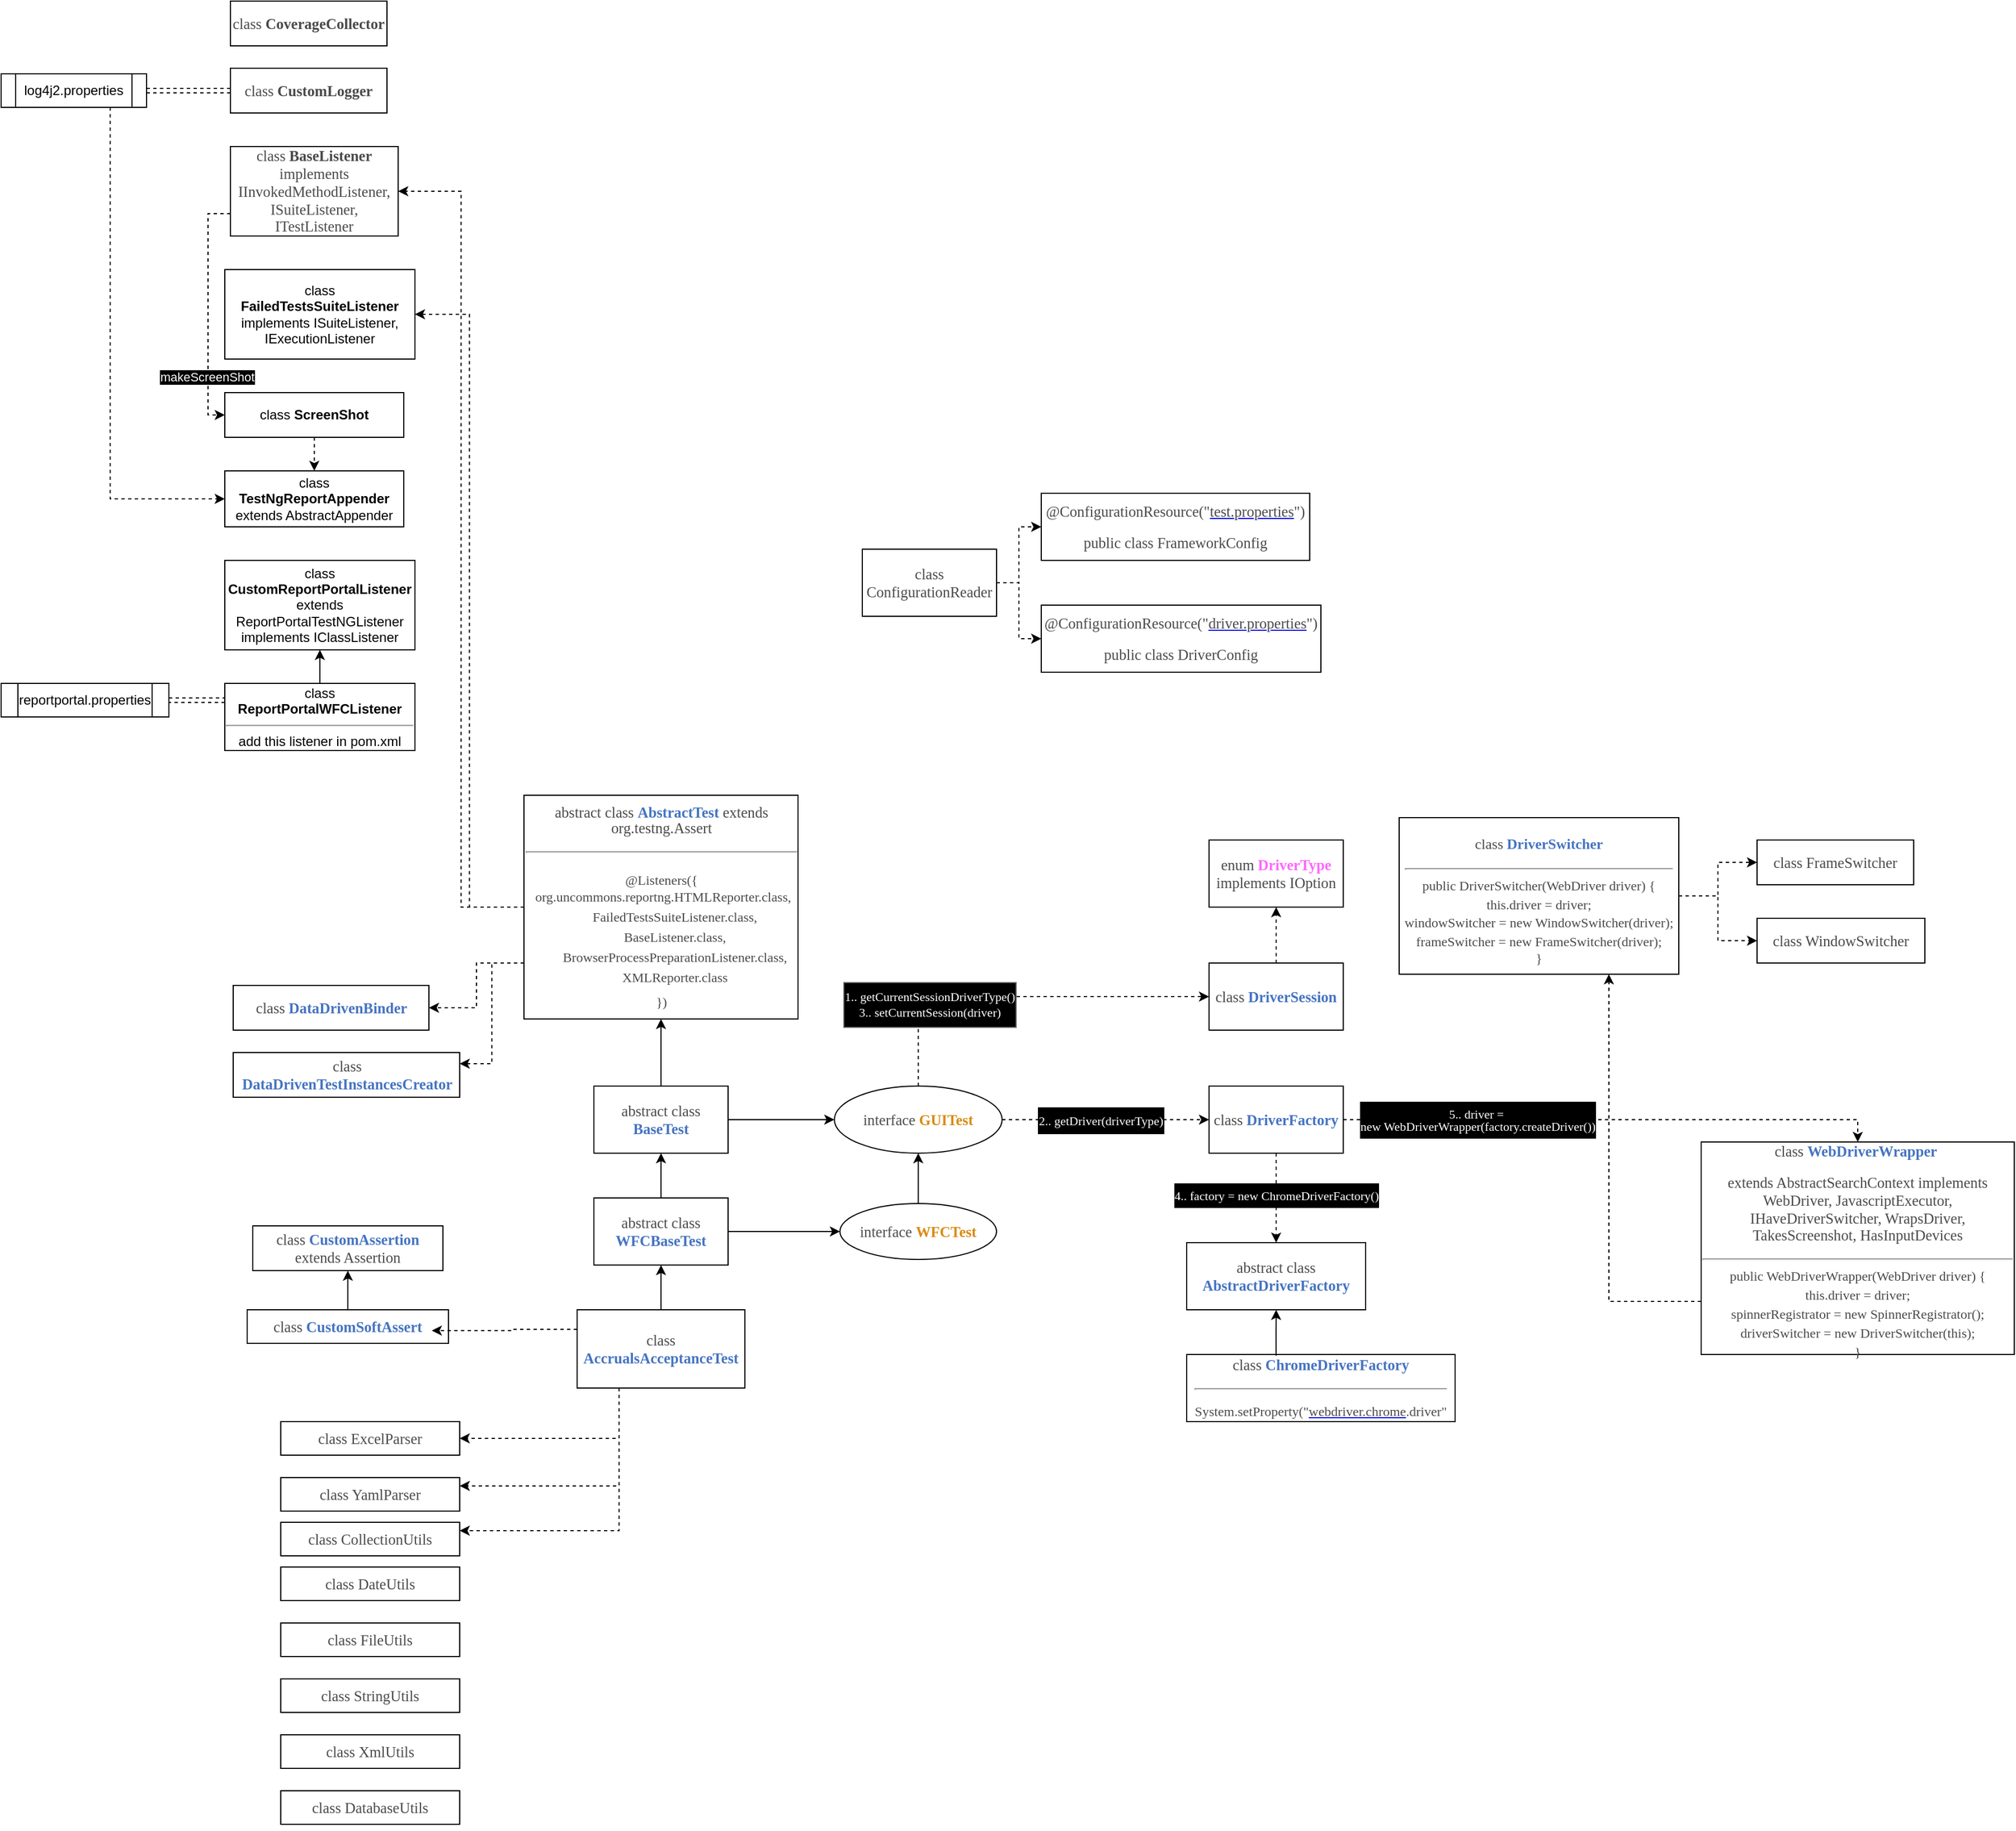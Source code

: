 <mxfile version="24.3.0" type="github">
  <diagram name="Page-1" id="gZJgNO5eI7kU5ygP73Ms">
    <mxGraphModel dx="2331" dy="1907" grid="1" gridSize="10" guides="1" tooltips="1" connect="1" arrows="1" fold="1" page="1" pageScale="1" pageWidth="850" pageHeight="1100" math="0" shadow="0">
      <root>
        <mxCell id="0" />
        <mxCell id="1" parent="0" />
        <mxCell id="U6Im6Bpd1VCLCNfUhpz8-1" value="&lt;p data-pm-slice=&quot;1 1 [&amp;quot;tiptapChildEditor&amp;quot;,{&amp;quot;id&amp;quot;:&amp;quot;ca8953a7-e49c-45e7-b4fe-224ca8ae2ff6&amp;quot;,&amp;quot;entityid&amp;quot;:&amp;quot;&amp;quot;,&amp;quot;shapeId&amp;quot;:&amp;quot;Zpsd7Al8EGf&amp;quot;,&amp;quot;textId&amp;quot;:&amp;quot;identifier&amp;quot;}]&quot; dir=&quot;ltr&quot;&gt;&lt;span style=&quot;color: #4b4b4b; font-size: 10pt; font-family: noto_regular&quot;&gt;class &lt;b&gt;CoverageCollector&lt;/b&gt;&lt;/span&gt;&lt;/p&gt;" style="rounded=0;whiteSpace=wrap;html=1;fillColor=#FFFFFF;" vertex="1" parent="1">
          <mxGeometry x="-45" y="-110" width="140" height="40" as="geometry" />
        </mxCell>
        <mxCell id="U6Im6Bpd1VCLCNfUhpz8-79" style="edgeStyle=orthogonalEdgeStyle;rounded=0;orthogonalLoop=1;jettySize=auto;html=1;exitX=0;exitY=0.5;exitDx=0;exitDy=0;entryX=1;entryY=0.5;entryDx=0;entryDy=0;dashed=1;shape=link;" edge="1" parent="1" source="U6Im6Bpd1VCLCNfUhpz8-3" target="U6Im6Bpd1VCLCNfUhpz8-78">
          <mxGeometry relative="1" as="geometry" />
        </mxCell>
        <mxCell id="U6Im6Bpd1VCLCNfUhpz8-3" value="&lt;p data-pm-slice=&quot;1 1 [&amp;quot;tiptapChildEditor&amp;quot;,{&amp;quot;id&amp;quot;:&amp;quot;f929a453-0117-450c-815a-69be57b2cd81&amp;quot;,&amp;quot;entityid&amp;quot;:&amp;quot;&amp;quot;,&amp;quot;shapeId&amp;quot;:&amp;quot;bD75pAhFTvJ&amp;quot;,&amp;quot;textId&amp;quot;:&amp;quot;identifier&amp;quot;}]&quot; dir=&quot;ltr&quot;&gt;&lt;span style=&quot;color: #4b4b4b; font-size: 10pt; font-family: noto_regular&quot;&gt;class &lt;b&gt;CustomLogger&lt;/b&gt;&lt;/span&gt;&lt;/p&gt;" style="rounded=0;whiteSpace=wrap;html=1;fillColor=#FFFFFF;" vertex="1" parent="1">
          <mxGeometry x="-45" y="-50" width="140" height="40" as="geometry" />
        </mxCell>
        <mxCell id="U6Im6Bpd1VCLCNfUhpz8-73" style="edgeStyle=orthogonalEdgeStyle;rounded=0;orthogonalLoop=1;jettySize=auto;html=1;exitX=0;exitY=0.75;exitDx=0;exitDy=0;entryX=0;entryY=0.5;entryDx=0;entryDy=0;dashed=1;" edge="1" parent="1" source="U6Im6Bpd1VCLCNfUhpz8-4" target="U6Im6Bpd1VCLCNfUhpz8-7">
          <mxGeometry relative="1" as="geometry" />
        </mxCell>
        <mxCell id="U6Im6Bpd1VCLCNfUhpz8-74" value="makeScreenShot" style="edgeLabel;html=1;align=center;verticalAlign=middle;resizable=0;points=[];labelBackgroundColor=#000000;fontColor=#FFFFFF;" vertex="1" connectable="0" parent="U6Im6Bpd1VCLCNfUhpz8-73">
          <mxGeometry x="0.545" y="-1" relative="1" as="geometry">
            <mxPoint as="offset" />
          </mxGeometry>
        </mxCell>
        <mxCell id="U6Im6Bpd1VCLCNfUhpz8-4" value="&lt;p data-pm-slice=&quot;1 1 [&amp;quot;tiptapChildEditor&amp;quot;,{&amp;quot;id&amp;quot;:&amp;quot;724989ca-47d6-4394-8c9d-ed733fb02b3a&amp;quot;,&amp;quot;entityid&amp;quot;:&amp;quot;&amp;quot;,&amp;quot;shapeId&amp;quot;:&amp;quot;Wyi7f67MJx1&amp;quot;,&amp;quot;textId&amp;quot;:&amp;quot;identifier&amp;quot;}]&quot; dir=&quot;ltr&quot;&gt;&lt;span style=&quot;color: #4b4b4b; font-size: 10pt; font-family: noto_regular&quot;&gt;class &lt;b&gt;BaseListener &lt;/b&gt;implements IInvokedMethodListener, ISuiteListener, ITestListener&lt;/span&gt;&lt;/p&gt;" style="rounded=0;whiteSpace=wrap;html=1;fillColor=#FFFFFF;" vertex="1" parent="1">
          <mxGeometry x="-45" y="20" width="150" height="80" as="geometry" />
        </mxCell>
        <mxCell id="U6Im6Bpd1VCLCNfUhpz8-6" value="&lt;p data-pm-slice=&quot;1 1 [&amp;quot;tiptapChildEditor&amp;quot;,{&amp;quot;id&amp;quot;:&amp;quot;830152bd-d596-407c-a962-4a3dc13da7e0&amp;quot;,&amp;quot;entityid&amp;quot;:&amp;quot;&amp;quot;,&amp;quot;shapeId&amp;quot;:&amp;quot;9Uf9OVTHU6h&amp;quot;,&amp;quot;textId&amp;quot;:&amp;quot;identifier&amp;quot;}]&quot; dir=&quot;ltr&quot;&gt;class &lt;b&gt;FailedTestsSuiteListener &lt;/b&gt;implements ISuiteListener, IExecutionListener&lt;/p&gt;" style="rounded=0;whiteSpace=wrap;html=1;fillColor=#FFFFFF;" vertex="1" parent="1">
          <mxGeometry x="-50" y="130" width="170" height="80" as="geometry" />
        </mxCell>
        <mxCell id="U6Im6Bpd1VCLCNfUhpz8-75" style="edgeStyle=orthogonalEdgeStyle;rounded=0;orthogonalLoop=1;jettySize=auto;html=1;exitX=0.5;exitY=1;exitDx=0;exitDy=0;entryX=0.5;entryY=0;entryDx=0;entryDy=0;dashed=1;" edge="1" parent="1" source="U6Im6Bpd1VCLCNfUhpz8-7" target="U6Im6Bpd1VCLCNfUhpz8-8">
          <mxGeometry relative="1" as="geometry" />
        </mxCell>
        <mxCell id="U6Im6Bpd1VCLCNfUhpz8-7" value="&lt;p data-pm-slice=&quot;1 1 [&amp;quot;tiptapChildEditor&amp;quot;,{&amp;quot;id&amp;quot;:&amp;quot;830152bd-d596-407c-a962-4a3dc13da7e0&amp;quot;,&amp;quot;entityid&amp;quot;:&amp;quot;&amp;quot;,&amp;quot;shapeId&amp;quot;:&amp;quot;9Uf9OVTHU6h&amp;quot;,&amp;quot;textId&amp;quot;:&amp;quot;identifier&amp;quot;}]&quot; dir=&quot;ltr&quot;&gt;class &lt;b&gt;ScreenShot&lt;/b&gt;&lt;/p&gt;" style="rounded=0;whiteSpace=wrap;html=1;fillColor=#FFFFFF;" vertex="1" parent="1">
          <mxGeometry x="-50" y="240" width="160" height="40" as="geometry" />
        </mxCell>
        <mxCell id="U6Im6Bpd1VCLCNfUhpz8-8" value="class &lt;b&gt;TestNgReportAppender &lt;/b&gt;extends AbstractAppender" style="rounded=0;whiteSpace=wrap;html=1;" vertex="1" parent="1">
          <mxGeometry x="-50" y="310" width="160" height="50" as="geometry" />
        </mxCell>
        <mxCell id="U6Im6Bpd1VCLCNfUhpz8-9" value="class &lt;b&gt;CustomReportPortalListener &lt;/b&gt;extends ReportPortalTestNGListener implements IClassListener" style="rounded=0;whiteSpace=wrap;html=1;" vertex="1" parent="1">
          <mxGeometry x="-50" y="390" width="170" height="80" as="geometry" />
        </mxCell>
        <mxCell id="U6Im6Bpd1VCLCNfUhpz8-11" value="" style="edgeStyle=orthogonalEdgeStyle;rounded=0;orthogonalLoop=1;jettySize=auto;html=1;" edge="1" parent="1" source="U6Im6Bpd1VCLCNfUhpz8-10" target="U6Im6Bpd1VCLCNfUhpz8-9">
          <mxGeometry relative="1" as="geometry" />
        </mxCell>
        <mxCell id="U6Im6Bpd1VCLCNfUhpz8-85" style="edgeStyle=orthogonalEdgeStyle;rounded=0;orthogonalLoop=1;jettySize=auto;html=1;exitX=0;exitY=0.25;exitDx=0;exitDy=0;entryX=1;entryY=0.5;entryDx=0;entryDy=0;shape=link;dashed=1;" edge="1" parent="1" source="U6Im6Bpd1VCLCNfUhpz8-10" target="U6Im6Bpd1VCLCNfUhpz8-81">
          <mxGeometry relative="1" as="geometry" />
        </mxCell>
        <mxCell id="U6Im6Bpd1VCLCNfUhpz8-10" value="class &lt;b&gt;ReportPortalWFCListener&lt;/b&gt;&lt;hr&gt;&lt;div&gt;add this listener in pom.xml&lt;/div&gt;" style="rounded=0;whiteSpace=wrap;html=1;" vertex="1" parent="1">
          <mxGeometry x="-50" y="500" width="170" height="60" as="geometry" />
        </mxCell>
        <mxCell id="U6Im6Bpd1VCLCNfUhpz8-66" style="edgeStyle=orthogonalEdgeStyle;rounded=0;orthogonalLoop=1;jettySize=auto;html=1;exitX=0;exitY=0.5;exitDx=0;exitDy=0;entryX=1;entryY=0.5;entryDx=0;entryDy=0;dashed=1;" edge="1" parent="1" source="U6Im6Bpd1VCLCNfUhpz8-12" target="U6Im6Bpd1VCLCNfUhpz8-4">
          <mxGeometry relative="1" as="geometry" />
        </mxCell>
        <mxCell id="U6Im6Bpd1VCLCNfUhpz8-67" style="edgeStyle=orthogonalEdgeStyle;rounded=0;orthogonalLoop=1;jettySize=auto;html=1;exitX=0;exitY=0.5;exitDx=0;exitDy=0;entryX=1;entryY=0.5;entryDx=0;entryDy=0;dashed=1;" edge="1" parent="1" source="U6Im6Bpd1VCLCNfUhpz8-12" target="U6Im6Bpd1VCLCNfUhpz8-6">
          <mxGeometry relative="1" as="geometry" />
        </mxCell>
        <mxCell id="U6Im6Bpd1VCLCNfUhpz8-94" style="edgeStyle=orthogonalEdgeStyle;rounded=0;orthogonalLoop=1;jettySize=auto;html=1;exitX=0;exitY=0.75;exitDx=0;exitDy=0;dashed=1;" edge="1" parent="1" source="U6Im6Bpd1VCLCNfUhpz8-12" target="U6Im6Bpd1VCLCNfUhpz8-93">
          <mxGeometry relative="1" as="geometry">
            <mxPoint x="140" y="790" as="targetPoint" />
          </mxGeometry>
        </mxCell>
        <mxCell id="U6Im6Bpd1VCLCNfUhpz8-95" style="edgeStyle=orthogonalEdgeStyle;rounded=0;orthogonalLoop=1;jettySize=auto;html=1;exitX=0;exitY=0.75;exitDx=0;exitDy=0;entryX=1;entryY=0.25;entryDx=0;entryDy=0;dashed=1;" edge="1" parent="1" source="U6Im6Bpd1VCLCNfUhpz8-12" target="U6Im6Bpd1VCLCNfUhpz8-92">
          <mxGeometry relative="1" as="geometry" />
        </mxCell>
        <mxCell id="U6Im6Bpd1VCLCNfUhpz8-12" value="&lt;p style=&quot;line-height: 110%;&quot; data-pm-slice=&quot;1 1 [&amp;quot;tiptapChildEditor&amp;quot;,{&amp;quot;id&amp;quot;:&amp;quot;5719cfd4-4122-469a-8a62-722d085ba0aa&amp;quot;,&amp;quot;entityid&amp;quot;:&amp;quot;&amp;quot;,&amp;quot;shapeId&amp;quot;:&amp;quot;oUzE6DaAduD&amp;quot;,&amp;quot;textId&amp;quot;:&amp;quot;identifier&amp;quot;}]&quot; dir=&quot;ltr&quot;&gt;&lt;span style=&quot;color: #4b4b4b; font-size: 10pt; font-family: noto_regular&quot;&gt;abstract class &lt;/span&gt;&lt;span style=&quot;color: rgb(70, 116, 193); font-size: 10pt; font-family: noto_regular&quot;&gt;&lt;strong&gt;AbstractTest &lt;/strong&gt;&lt;/span&gt;&lt;span style=&quot;color: #4b4b4b; font-size: 10pt; font-family: noto_regular&quot;&gt;extends org.testng.Assert&lt;/span&gt;&lt;/p&gt;&lt;hr&gt;&lt;p style=&quot;line-height: 0%;&quot; data-pm-slice=&quot;1 1 [&amp;quot;tiptapChildEditor&amp;quot;,{&amp;quot;id&amp;quot;:&amp;quot;5719cfd4-4122-469a-8a62-722d085ba0aa&amp;quot;,&amp;quot;entityid&amp;quot;:&amp;quot;&amp;quot;,&amp;quot;shapeId&amp;quot;:&amp;quot;oUzE6DaAduD&amp;quot;,&amp;quot;textId&amp;quot;:&amp;quot;identifier&amp;quot;}]&quot; dir=&quot;ltr&quot;&gt;&lt;span style=&quot;color: #4b4b4b; font-size: 10pt; font-family: noto_regular&quot;&gt;&lt;br&gt;&lt;/span&gt;&lt;/p&gt;&lt;p style=&quot;line-height: 0%;&quot; data-pm-slice=&quot;1 1 [&amp;quot;tiptapChildEditor&amp;quot;,{&amp;quot;id&amp;quot;:&amp;quot;5719cfd4-4122-469a-8a62-722d085ba0aa&amp;quot;,&amp;quot;entityid&amp;quot;:&amp;quot;&amp;quot;,&amp;quot;shapeId&amp;quot;:&amp;quot;oUzE6DaAduD&amp;quot;,&amp;quot;textId&amp;quot;:&amp;quot;identifier&amp;quot;}]&quot; dir=&quot;ltr&quot;&gt;&lt;font style=&quot;font-size: 12px;&quot; face=&quot;noto_regular&quot; color=&quot;#4b4b4b&quot;&gt;@Listeners({&lt;/font&gt;&lt;/p&gt;&lt;p style=&quot;line-height: 50%;&quot; data-pm-slice=&quot;1 1 [&amp;quot;tiptapChildEditor&amp;quot;,{&amp;quot;id&amp;quot;:&amp;quot;5719cfd4-4122-469a-8a62-722d085ba0aa&amp;quot;,&amp;quot;entityid&amp;quot;:&amp;quot;&amp;quot;,&amp;quot;shapeId&amp;quot;:&amp;quot;oUzE6DaAduD&amp;quot;,&amp;quot;textId&amp;quot;:&amp;quot;identifier&amp;quot;}]&quot; dir=&quot;ltr&quot;&gt;&lt;font style=&quot;font-size: 12px;&quot; face=&quot;noto_regular&quot; color=&quot;#4b4b4b&quot;&gt;&amp;nbsp;org.uncommons.reportng.HTMLReporter.class,&lt;/font&gt;&lt;/p&gt;&lt;p style=&quot;line-height: 50%;&quot; data-pm-slice=&quot;1 1 [&amp;quot;tiptapChildEditor&amp;quot;,{&amp;quot;id&amp;quot;:&amp;quot;5719cfd4-4122-469a-8a62-722d085ba0aa&amp;quot;,&amp;quot;entityid&amp;quot;:&amp;quot;&amp;quot;,&amp;quot;shapeId&amp;quot;:&amp;quot;oUzE6DaAduD&amp;quot;,&amp;quot;textId&amp;quot;:&amp;quot;identifier&amp;quot;}]&quot; dir=&quot;ltr&quot;&gt;&lt;font style=&quot;font-size: 12px;&quot; face=&quot;noto_regular&quot; color=&quot;#4b4b4b&quot;&gt;&amp;nbsp; &amp;nbsp; &amp;nbsp; &amp;nbsp; FailedTestsSuiteListener.class,&lt;/font&gt;&lt;/p&gt;&lt;p style=&quot;line-height: 50%;&quot; data-pm-slice=&quot;1 1 [&amp;quot;tiptapChildEditor&amp;quot;,{&amp;quot;id&amp;quot;:&amp;quot;5719cfd4-4122-469a-8a62-722d085ba0aa&amp;quot;,&amp;quot;entityid&amp;quot;:&amp;quot;&amp;quot;,&amp;quot;shapeId&amp;quot;:&amp;quot;oUzE6DaAduD&amp;quot;,&amp;quot;textId&amp;quot;:&amp;quot;identifier&amp;quot;}]&quot; dir=&quot;ltr&quot;&gt;&lt;font style=&quot;font-size: 12px;&quot; face=&quot;noto_regular&quot; color=&quot;#4b4b4b&quot;&gt;&amp;nbsp; &amp;nbsp; &amp;nbsp; &amp;nbsp; BaseListener.class,&lt;/font&gt;&lt;/p&gt;&lt;p style=&quot;line-height: 50%;&quot; data-pm-slice=&quot;1 1 [&amp;quot;tiptapChildEditor&amp;quot;,{&amp;quot;id&amp;quot;:&amp;quot;5719cfd4-4122-469a-8a62-722d085ba0aa&amp;quot;,&amp;quot;entityid&amp;quot;:&amp;quot;&amp;quot;,&amp;quot;shapeId&amp;quot;:&amp;quot;oUzE6DaAduD&amp;quot;,&amp;quot;textId&amp;quot;:&amp;quot;identifier&amp;quot;}]&quot; dir=&quot;ltr&quot;&gt;&lt;font style=&quot;font-size: 12px;&quot; face=&quot;noto_regular&quot; color=&quot;#4b4b4b&quot;&gt;&amp;nbsp; &amp;nbsp; &amp;nbsp; &amp;nbsp; BrowserProcessPreparationListener.class,&lt;/font&gt;&lt;/p&gt;&lt;p style=&quot;line-height: 50%;&quot; data-pm-slice=&quot;1 1 [&amp;quot;tiptapChildEditor&amp;quot;,{&amp;quot;id&amp;quot;:&amp;quot;5719cfd4-4122-469a-8a62-722d085ba0aa&amp;quot;,&amp;quot;entityid&amp;quot;:&amp;quot;&amp;quot;,&amp;quot;shapeId&amp;quot;:&amp;quot;oUzE6DaAduD&amp;quot;,&amp;quot;textId&amp;quot;:&amp;quot;identifier&amp;quot;}]&quot; dir=&quot;ltr&quot;&gt;&lt;font style=&quot;font-size: 12px;&quot; face=&quot;noto_regular&quot; color=&quot;#4b4b4b&quot;&gt;&amp;nbsp; &amp;nbsp; &amp;nbsp; &amp;nbsp; XMLReporter.class&lt;/font&gt;&lt;/p&gt;&lt;p data-pm-slice=&quot;1 1 [&amp;quot;tiptapChildEditor&amp;quot;,{&amp;quot;id&amp;quot;:&amp;quot;5719cfd4-4122-469a-8a62-722d085ba0aa&amp;quot;,&amp;quot;entityid&amp;quot;:&amp;quot;&amp;quot;,&amp;quot;shapeId&amp;quot;:&amp;quot;oUzE6DaAduD&amp;quot;,&amp;quot;textId&amp;quot;:&amp;quot;identifier&amp;quot;}]&quot; dir=&quot;ltr&quot;&gt;&lt;/p&gt;&lt;p data-pm-slice=&quot;1 1 [&amp;quot;tiptapChildEditor&amp;quot;,{&amp;quot;id&amp;quot;:&amp;quot;5719cfd4-4122-469a-8a62-722d085ba0aa&amp;quot;,&amp;quot;entityid&amp;quot;:&amp;quot;&amp;quot;,&amp;quot;shapeId&amp;quot;:&amp;quot;oUzE6DaAduD&amp;quot;,&amp;quot;textId&amp;quot;:&amp;quot;identifier&amp;quot;}]&quot; dir=&quot;ltr&quot;&gt;&lt;font style=&quot;font-size: 12px;&quot; face=&quot;noto_regular&quot; color=&quot;#4b4b4b&quot;&gt;})&lt;/font&gt;&lt;/p&gt;" style="rounded=0;whiteSpace=wrap;html=1;" vertex="1" parent="1">
          <mxGeometry x="217.5" y="600" width="245" height="200" as="geometry" />
        </mxCell>
        <mxCell id="U6Im6Bpd1VCLCNfUhpz8-14" value="" style="edgeStyle=orthogonalEdgeStyle;rounded=0;orthogonalLoop=1;jettySize=auto;html=1;" edge="1" parent="1" source="U6Im6Bpd1VCLCNfUhpz8-13" target="U6Im6Bpd1VCLCNfUhpz8-12">
          <mxGeometry relative="1" as="geometry" />
        </mxCell>
        <mxCell id="U6Im6Bpd1VCLCNfUhpz8-25" value="" style="edgeStyle=orthogonalEdgeStyle;rounded=0;orthogonalLoop=1;jettySize=auto;html=1;" edge="1" parent="1" source="U6Im6Bpd1VCLCNfUhpz8-13" target="U6Im6Bpd1VCLCNfUhpz8-24">
          <mxGeometry relative="1" as="geometry" />
        </mxCell>
        <mxCell id="U6Im6Bpd1VCLCNfUhpz8-13" value="&lt;p data-pm-slice=&quot;1 1 [&amp;quot;tiptapChildEditor&amp;quot;,{&amp;quot;id&amp;quot;:&amp;quot;45874278-9673-4f66-ab3d-6d95a977c176&amp;quot;,&amp;quot;entityid&amp;quot;:&amp;quot;&amp;quot;,&amp;quot;shapeId&amp;quot;:&amp;quot;hXwQnhvF5sQ&amp;quot;,&amp;quot;textId&amp;quot;:&amp;quot;identifier&amp;quot;}]&quot; dir=&quot;ltr&quot;&gt;&lt;span style=&quot;color: #4b4b4b; font-size: 10pt; font-family: noto_regular&quot;&gt;abstract class &lt;/span&gt;&lt;span style=&quot;color: rgb(70, 116, 193); font-size: 10pt; font-family: noto_regular&quot;&gt;&lt;strong&gt;BaseTest&lt;/strong&gt;&lt;/span&gt;&lt;/p&gt;" style="rounded=0;whiteSpace=wrap;html=1;" vertex="1" parent="1">
          <mxGeometry x="280" y="860" width="120" height="60" as="geometry" />
        </mxCell>
        <mxCell id="U6Im6Bpd1VCLCNfUhpz8-17" value="" style="edgeStyle=orthogonalEdgeStyle;rounded=0;orthogonalLoop=1;jettySize=auto;html=1;" edge="1" parent="1" source="U6Im6Bpd1VCLCNfUhpz8-15" target="U6Im6Bpd1VCLCNfUhpz8-13">
          <mxGeometry relative="1" as="geometry" />
        </mxCell>
        <mxCell id="U6Im6Bpd1VCLCNfUhpz8-28" value="" style="edgeStyle=orthogonalEdgeStyle;rounded=0;orthogonalLoop=1;jettySize=auto;html=1;" edge="1" parent="1" source="U6Im6Bpd1VCLCNfUhpz8-15" target="U6Im6Bpd1VCLCNfUhpz8-26">
          <mxGeometry relative="1" as="geometry" />
        </mxCell>
        <mxCell id="U6Im6Bpd1VCLCNfUhpz8-15" value="&lt;p data-pm-slice=&quot;1 1 [&amp;quot;tiptapChildEditor&amp;quot;,{&amp;quot;id&amp;quot;:&amp;quot;19ecf249-bb9b-4015-ace4-025a7b237459&amp;quot;,&amp;quot;entityid&amp;quot;:&amp;quot;&amp;quot;,&amp;quot;shapeId&amp;quot;:&amp;quot;llXH3EHD34j&amp;quot;,&amp;quot;textId&amp;quot;:&amp;quot;identifier&amp;quot;}]&quot; dir=&quot;ltr&quot;&gt;&lt;span style=&quot;color: #4b4b4b; font-size: 10pt; font-family: noto_regular&quot;&gt;abstract class &lt;/span&gt;&lt;span style=&quot;color: rgb(70, 116, 193); font-size: 10pt; font-family: noto_regular&quot;&gt;&lt;strong&gt;WFCBaseTest&lt;/strong&gt;&lt;/span&gt;&lt;/p&gt;" style="rounded=0;whiteSpace=wrap;html=1;" vertex="1" parent="1">
          <mxGeometry x="280" y="960" width="120" height="60" as="geometry" />
        </mxCell>
        <mxCell id="U6Im6Bpd1VCLCNfUhpz8-18" value="" style="edgeStyle=orthogonalEdgeStyle;rounded=0;orthogonalLoop=1;jettySize=auto;html=1;" edge="1" parent="1" source="U6Im6Bpd1VCLCNfUhpz8-16" target="U6Im6Bpd1VCLCNfUhpz8-15">
          <mxGeometry relative="1" as="geometry" />
        </mxCell>
        <mxCell id="U6Im6Bpd1VCLCNfUhpz8-62" style="edgeStyle=orthogonalEdgeStyle;rounded=0;orthogonalLoop=1;jettySize=auto;html=1;exitX=0.25;exitY=1;exitDx=0;exitDy=0;entryX=1;entryY=0.5;entryDx=0;entryDy=0;dashed=1;" edge="1" parent="1" source="U6Im6Bpd1VCLCNfUhpz8-16" target="U6Im6Bpd1VCLCNfUhpz8-53">
          <mxGeometry relative="1" as="geometry" />
        </mxCell>
        <mxCell id="U6Im6Bpd1VCLCNfUhpz8-63" style="edgeStyle=orthogonalEdgeStyle;rounded=0;orthogonalLoop=1;jettySize=auto;html=1;exitX=0.25;exitY=1;exitDx=0;exitDy=0;entryX=1;entryY=0.25;entryDx=0;entryDy=0;dashed=1;" edge="1" parent="1" source="U6Im6Bpd1VCLCNfUhpz8-16" target="U6Im6Bpd1VCLCNfUhpz8-54">
          <mxGeometry relative="1" as="geometry" />
        </mxCell>
        <mxCell id="U6Im6Bpd1VCLCNfUhpz8-64" style="edgeStyle=orthogonalEdgeStyle;rounded=0;orthogonalLoop=1;jettySize=auto;html=1;exitX=0.25;exitY=1;exitDx=0;exitDy=0;entryX=1;entryY=0.25;entryDx=0;entryDy=0;dashed=1;" edge="1" parent="1" source="U6Im6Bpd1VCLCNfUhpz8-16" target="U6Im6Bpd1VCLCNfUhpz8-60">
          <mxGeometry relative="1" as="geometry" />
        </mxCell>
        <mxCell id="U6Im6Bpd1VCLCNfUhpz8-16" value="&lt;p data-pm-slice=&quot;1 1 [&amp;quot;tiptapChildEditor&amp;quot;,{&amp;quot;id&amp;quot;:&amp;quot;e509b041-a81a-4819-9d49-f5a8ab3c00af&amp;quot;,&amp;quot;entityid&amp;quot;:&amp;quot;&amp;quot;,&amp;quot;shapeId&amp;quot;:&amp;quot;eoPqOg1G8hX&amp;quot;,&amp;quot;textId&amp;quot;:&amp;quot;identifier&amp;quot;}]&quot; dir=&quot;ltr&quot;&gt;&lt;span style=&quot;color: #4b4b4b; font-size: 10pt; font-family: noto_regular&quot;&gt;class &lt;/span&gt;&lt;span style=&quot;color: rgb(70, 116, 193); font-size: 10pt; font-family: noto_regular&quot;&gt;&lt;strong&gt;AccrualsAcceptanceTest&lt;/strong&gt;&lt;/span&gt;&lt;/p&gt;" style="rounded=0;whiteSpace=wrap;html=1;" vertex="1" parent="1">
          <mxGeometry x="265" y="1060" width="150" height="70" as="geometry" />
        </mxCell>
        <mxCell id="U6Im6Bpd1VCLCNfUhpz8-22" value="" style="edgeStyle=orthogonalEdgeStyle;rounded=0;orthogonalLoop=1;jettySize=auto;html=1;entryX=0;entryY=0.5;entryDx=0;entryDy=0;dashed=1;" edge="1" parent="1" source="U6Im6Bpd1VCLCNfUhpz8-19" target="U6Im6Bpd1VCLCNfUhpz8-20">
          <mxGeometry relative="1" as="geometry" />
        </mxCell>
        <mxCell id="U6Im6Bpd1VCLCNfUhpz8-19" value="&lt;p data-pm-slice=&quot;1 1 [&amp;quot;tiptapChildEditor&amp;quot;,{&amp;quot;id&amp;quot;:&amp;quot;a192d85d-2479-41ac-b587-bcb2d24ac9f0&amp;quot;,&amp;quot;entityid&amp;quot;:&amp;quot;&amp;quot;,&amp;quot;shapeId&amp;quot;:&amp;quot;Z1Sbzzrmdqy&amp;quot;,&amp;quot;textId&amp;quot;:&amp;quot;identifier&amp;quot;}]&quot; dir=&quot;ltr&quot;&gt;&lt;span style=&quot;color: #4b4b4b; font-size: 10pt; font-family: noto_regular&quot;&gt;class ConfigurationReader&lt;/span&gt;&lt;/p&gt;" style="rounded=0;whiteSpace=wrap;html=1;" vertex="1" parent="1">
          <mxGeometry x="520" y="380" width="120" height="60" as="geometry" />
        </mxCell>
        <mxCell id="U6Im6Bpd1VCLCNfUhpz8-20" value="&lt;p dir=&quot;ltr&quot;&gt;&lt;span style=&quot;color: #4b4b4b; font-size: 10pt; font-family: noto_regular&quot;&gt;@ConfigurationResource(&quot;&lt;/span&gt;&lt;a href=&quot;http://test.properties&quot; rel=&quot;noopener noreferrer nofollow&quot; target=&quot;_blank&quot;&gt;&lt;span style=&quot;color: #4b4b4b; font-size: 10pt; font-family: noto_regular&quot;&gt;test.properties&lt;/span&gt;&lt;/a&gt;&lt;span style=&quot;color: #4b4b4b; font-size: 10pt; font-family: noto_regular&quot;&gt;&quot;)&lt;/span&gt;&lt;/p&gt;&lt;p dir=&quot;ltr&quot;&gt;&lt;span style=&quot;color: #4b4b4b; font-size: 10pt; font-family: noto_regular&quot;&gt;public class FrameworkConfig&lt;/span&gt;&lt;/p&gt;" style="rounded=0;whiteSpace=wrap;html=1;" vertex="1" parent="1">
          <mxGeometry x="680" y="330" width="240" height="60" as="geometry" />
        </mxCell>
        <mxCell id="U6Im6Bpd1VCLCNfUhpz8-23" value="" style="edgeStyle=orthogonalEdgeStyle;rounded=0;orthogonalLoop=1;jettySize=auto;html=1;dashed=1;" edge="1" parent="1" source="U6Im6Bpd1VCLCNfUhpz8-19" target="U6Im6Bpd1VCLCNfUhpz8-21">
          <mxGeometry relative="1" as="geometry" />
        </mxCell>
        <mxCell id="U6Im6Bpd1VCLCNfUhpz8-21" value="&lt;p dir=&quot;ltr&quot; style=&quot;text-align: center&quot;&gt;&lt;span style=&quot;color: #4b4b4b; font-size: 10pt; font-family: noto_regular&quot;&gt;@ConfigurationResource(&quot;&lt;/span&gt;&lt;a href=&quot;http://driver.properties&quot; rel=&quot;noopener noreferrer nofollow&quot; target=&quot;_blank&quot;&gt;&lt;span style=&quot;color: #4b4b4b; font-size: 10pt; font-family: noto_regular&quot;&gt;driver.properties&lt;/span&gt;&lt;/a&gt;&lt;span style=&quot;color: #4b4b4b; font-size: 10pt; font-family: noto_regular&quot;&gt;&quot;)&lt;/span&gt;&lt;/p&gt;&lt;p dir=&quot;ltr&quot;&gt;&lt;/p&gt;&lt;p dir=&quot;ltr&quot;&gt;&lt;span style=&quot;color: #4b4b4b; font-size: 10pt; font-family: noto_regular&quot;&gt;public class DriverConfig&lt;/span&gt;&lt;/p&gt;" style="rounded=0;whiteSpace=wrap;html=1;" vertex="1" parent="1">
          <mxGeometry x="680" y="430" width="250" height="60" as="geometry" />
        </mxCell>
        <mxCell id="U6Im6Bpd1VCLCNfUhpz8-30" style="edgeStyle=orthogonalEdgeStyle;rounded=0;orthogonalLoop=1;jettySize=auto;html=1;exitX=0.5;exitY=0;exitDx=0;exitDy=0;entryX=0;entryY=0.5;entryDx=0;entryDy=0;dashed=1;" edge="1" parent="1" source="U6Im6Bpd1VCLCNfUhpz8-24" target="U6Im6Bpd1VCLCNfUhpz8-29">
          <mxGeometry relative="1" as="geometry" />
        </mxCell>
        <mxCell id="U6Im6Bpd1VCLCNfUhpz8-31" value="&lt;p dir=&quot;ltr&quot; style=&quot;line-height: 30%; font-size: 11px;&quot;&gt;&lt;font style=&quot;font-size: 11px;&quot;&gt;&lt;span style=&quot;font-size: 11px; font-family: noto_regular;&quot;&gt;1.. &lt;/span&gt;&lt;span style=&quot;font-size: 11px; font-family: noto_regular;&quot;&gt;getCurrentSessionDriverType()&lt;/span&gt;&lt;/font&gt;&lt;/p&gt;&lt;p dir=&quot;ltr&quot; style=&quot;line-height: 30%; font-size: 11px;&quot;&gt;&lt;span style=&quot;font-family: noto_regular; font-size: 11px;&quot;&gt;3.. setCurrentSession(driver)&lt;/span&gt;&lt;/p&gt;" style="edgeLabel;html=1;align=center;verticalAlign=middle;resizable=0;points=[];labelBackgroundColor=#000000;textShadow=0;labelBorderColor=#666666;fontColor=#FFFFFF;fontSize=11;" vertex="1" connectable="0" parent="U6Im6Bpd1VCLCNfUhpz8-30">
          <mxGeometry x="-0.569" y="2" relative="1" as="geometry">
            <mxPoint x="12" as="offset" />
          </mxGeometry>
        </mxCell>
        <mxCell id="U6Im6Bpd1VCLCNfUhpz8-35" style="edgeStyle=orthogonalEdgeStyle;rounded=0;orthogonalLoop=1;jettySize=auto;html=1;entryX=0;entryY=0.5;entryDx=0;entryDy=0;dashed=1;" edge="1" parent="1" source="U6Im6Bpd1VCLCNfUhpz8-24" target="U6Im6Bpd1VCLCNfUhpz8-34">
          <mxGeometry relative="1" as="geometry" />
        </mxCell>
        <mxCell id="U6Im6Bpd1VCLCNfUhpz8-36" value="&lt;p style=&quot;font-size: 11px; line-height: 0%;&quot; data-pm-slice=&quot;1 1 [&amp;quot;tiptapChildEditor&amp;quot;,{&amp;quot;id&amp;quot;:&amp;quot;51e9285e-306a-4563-a218-f8df2e9f22fc&amp;quot;,&amp;quot;entityid&amp;quot;:&amp;quot;&amp;quot;,&amp;quot;shapeId&amp;quot;:&amp;quot;fTEYchw8ab9&amp;quot;,&amp;quot;textId&amp;quot;:&amp;quot;7si7faw3my6&amp;quot;}]&quot; dir=&quot;ltr&quot;&gt;&lt;span style=&quot;font-size: 11px; font-family: noto_regular;&quot;&gt;&lt;font style=&quot;font-size: 11px;&quot;&gt;2.. getDriver(driverType)&lt;/font&gt;&lt;/span&gt;&lt;/p&gt;" style="edgeLabel;html=1;align=center;verticalAlign=middle;resizable=0;points=[];labelBackgroundColor=#000000;labelBorderColor=default;fontColor=#FFFFFF;spacing=2;fontSize=11;" vertex="1" connectable="0" parent="U6Im6Bpd1VCLCNfUhpz8-35">
          <mxGeometry x="-0.076" relative="1" as="geometry">
            <mxPoint x="2" as="offset" />
          </mxGeometry>
        </mxCell>
        <mxCell id="U6Im6Bpd1VCLCNfUhpz8-24" value="&lt;p data-pm-slice=&quot;1 1 [&amp;quot;tiptapChildEditor&amp;quot;,{&amp;quot;id&amp;quot;:&amp;quot;d40f3736-c787-4fee-92e9-fd74be6fce5e&amp;quot;,&amp;quot;entityid&amp;quot;:&amp;quot;&amp;quot;,&amp;quot;shapeId&amp;quot;:&amp;quot;eBdoBjCjYRp&amp;quot;,&amp;quot;textId&amp;quot;:&amp;quot;identifier&amp;quot;}]&quot; dir=&quot;ltr&quot;&gt;&lt;span style=&quot;color: #4b4b4b; font-size: 10pt; font-family: noto_regular&quot;&gt;interface &lt;/span&gt;&lt;span style=&quot;color: rgb(218, 139, 20); font-size: 10pt; font-family: noto_regular&quot;&gt;&lt;strong&gt;GUITest&lt;/strong&gt;&lt;/span&gt;&lt;/p&gt;" style="ellipse;whiteSpace=wrap;html=1;" vertex="1" parent="1">
          <mxGeometry x="495" y="860" width="150" height="60" as="geometry" />
        </mxCell>
        <mxCell id="U6Im6Bpd1VCLCNfUhpz8-27" value="" style="edgeStyle=orthogonalEdgeStyle;rounded=0;orthogonalLoop=1;jettySize=auto;html=1;" edge="1" parent="1" source="U6Im6Bpd1VCLCNfUhpz8-26" target="U6Im6Bpd1VCLCNfUhpz8-24">
          <mxGeometry relative="1" as="geometry" />
        </mxCell>
        <mxCell id="U6Im6Bpd1VCLCNfUhpz8-26" value="&lt;p data-pm-slice=&quot;1 1 [&amp;quot;tiptapChildEditor&amp;quot;,{&amp;quot;id&amp;quot;:&amp;quot;c25a50b2-8d34-4dd3-b108-9e8a9332714a&amp;quot;,&amp;quot;entityid&amp;quot;:&amp;quot;&amp;quot;,&amp;quot;shapeId&amp;quot;:&amp;quot;rtKFZJujHXf&amp;quot;,&amp;quot;textId&amp;quot;:&amp;quot;identifier&amp;quot;}]&quot; dir=&quot;ltr&quot;&gt;&lt;span style=&quot;color: #4b4b4b; font-size: 10pt; font-family: noto_regular&quot;&gt;interface &lt;/span&gt;&lt;span style=&quot;color: rgb(218, 139, 20); font-size: 10pt; font-family: noto_regular&quot;&gt;&lt;strong&gt;WFCTest&lt;/strong&gt;&lt;/span&gt;&lt;/p&gt;" style="ellipse;whiteSpace=wrap;html=1;" vertex="1" parent="1">
          <mxGeometry x="500" y="965" width="140" height="50" as="geometry" />
        </mxCell>
        <mxCell id="U6Im6Bpd1VCLCNfUhpz8-33" value="" style="edgeStyle=orthogonalEdgeStyle;rounded=0;orthogonalLoop=1;jettySize=auto;html=1;dashed=1;" edge="1" parent="1" source="U6Im6Bpd1VCLCNfUhpz8-29" target="U6Im6Bpd1VCLCNfUhpz8-32">
          <mxGeometry relative="1" as="geometry" />
        </mxCell>
        <mxCell id="U6Im6Bpd1VCLCNfUhpz8-29" value="&lt;p data-pm-slice=&quot;1 1 [&amp;quot;tiptapChildEditor&amp;quot;,{&amp;quot;id&amp;quot;:&amp;quot;2a666c54-e556-415d-af49-fdc86708a1e9&amp;quot;,&amp;quot;entityid&amp;quot;:&amp;quot;&amp;quot;,&amp;quot;shapeId&amp;quot;:&amp;quot;4aWgTex6LGs&amp;quot;,&amp;quot;textId&amp;quot;:&amp;quot;identifier&amp;quot;}]&quot; dir=&quot;ltr&quot;&gt;&lt;span style=&quot;color: #4b4b4b; font-size: 10pt; font-family: noto_regular&quot;&gt;class &lt;/span&gt;&lt;span style=&quot;color: rgb(70, 116, 193); font-size: 10pt; font-family: noto_regular&quot;&gt;&lt;strong&gt;DriverSession&lt;/strong&gt;&lt;/span&gt;&lt;/p&gt;" style="rounded=0;whiteSpace=wrap;html=1;" vertex="1" parent="1">
          <mxGeometry x="830" y="750" width="120" height="60" as="geometry" />
        </mxCell>
        <mxCell id="U6Im6Bpd1VCLCNfUhpz8-32" value="&lt;p data-pm-slice=&quot;1 1 [&amp;quot;tiptapChildEditor&amp;quot;,{&amp;quot;id&amp;quot;:&amp;quot;a71e5039-adba-4ab6-b230-0a3875ce2b77&amp;quot;,&amp;quot;entityid&amp;quot;:&amp;quot;&amp;quot;,&amp;quot;shapeId&amp;quot;:&amp;quot;gTY3Msbf42p&amp;quot;,&amp;quot;textId&amp;quot;:&amp;quot;identifier&amp;quot;}]&quot; dir=&quot;ltr&quot;&gt;&lt;span style=&quot;color: #4b4b4b; font-size: 10pt; font-family: noto_regular&quot;&gt;enum &lt;/span&gt;&lt;span style=&quot;font-size: 10pt; font-family: noto_regular;&quot;&gt;&lt;strong style=&quot;&quot;&gt;&lt;font color=&quot;#ff66ff&quot;&gt;DriverType &lt;/font&gt;&lt;/strong&gt;&lt;/span&gt;&lt;span style=&quot;color: #4b4b4b; font-size: 10pt; font-family: noto_regular&quot;&gt;implements IOption&lt;/span&gt;&lt;/p&gt;" style="rounded=0;whiteSpace=wrap;html=1;" vertex="1" parent="1">
          <mxGeometry x="830" y="640" width="120" height="60" as="geometry" />
        </mxCell>
        <mxCell id="U6Im6Bpd1VCLCNfUhpz8-41" style="edgeStyle=orthogonalEdgeStyle;rounded=0;orthogonalLoop=1;jettySize=auto;html=1;entryX=0.5;entryY=0;entryDx=0;entryDy=0;dashed=1;exitX=1;exitY=0.5;exitDx=0;exitDy=0;" edge="1" parent="1" source="U6Im6Bpd1VCLCNfUhpz8-34" target="U6Im6Bpd1VCLCNfUhpz8-40">
          <mxGeometry relative="1" as="geometry" />
        </mxCell>
        <mxCell id="U6Im6Bpd1VCLCNfUhpz8-71" value="&lt;p data-pm-slice=&quot;1 1 [&amp;quot;tiptapChildEditor&amp;quot;,{&amp;quot;id&amp;quot;:&amp;quot;e2a76910-5ece-4628-937c-eb403327ab25&amp;quot;,&amp;quot;entityid&amp;quot;:&amp;quot;&amp;quot;,&amp;quot;shapeId&amp;quot;:&amp;quot;TBrpyV6fNch&amp;quot;,&amp;quot;textId&amp;quot;:&amp;quot;8sspdx8q0hb&amp;quot;}]&quot; dir=&quot;ltr&quot; style=&quot;line-height: 0px;&quot;&gt;&lt;span style=&quot;color: rgb(255, 255, 255); font-family: noto_regular;&quot;&gt;5.. driver =&amp;nbsp;&lt;/span&gt;&lt;/p&gt;&lt;p data-pm-slice=&quot;1 1 [&amp;quot;tiptapChildEditor&amp;quot;,{&amp;quot;id&amp;quot;:&amp;quot;e2a76910-5ece-4628-937c-eb403327ab25&amp;quot;,&amp;quot;entityid&amp;quot;:&amp;quot;&amp;quot;,&amp;quot;shapeId&amp;quot;:&amp;quot;TBrpyV6fNch&amp;quot;,&amp;quot;textId&amp;quot;:&amp;quot;8sspdx8q0hb&amp;quot;}]&quot; dir=&quot;ltr&quot; style=&quot;line-height: 0px;&quot;&gt;&lt;span style=&quot;color: rgb(255, 255, 255); font-family: noto_regular;&quot;&gt;new WebDriverWrapper(factory.createDriver())&lt;/span&gt;&lt;br&gt;&lt;/p&gt;" style="edgeLabel;html=1;align=center;verticalAlign=middle;resizable=0;points=[];labelBackgroundColor=#000000;" vertex="1" connectable="0" parent="U6Im6Bpd1VCLCNfUhpz8-41">
          <mxGeometry x="0.013" relative="1" as="geometry">
            <mxPoint x="-123" as="offset" />
          </mxGeometry>
        </mxCell>
        <mxCell id="U6Im6Bpd1VCLCNfUhpz8-34" value="&lt;p data-pm-slice=&quot;1 1 [&amp;quot;tiptapChildEditor&amp;quot;,{&amp;quot;id&amp;quot;:&amp;quot;c4ab8750-7904-488b-ac35-b2819b5a477e&amp;quot;,&amp;quot;entityid&amp;quot;:&amp;quot;&amp;quot;,&amp;quot;shapeId&amp;quot;:&amp;quot;DNybLeCYWf7&amp;quot;,&amp;quot;textId&amp;quot;:&amp;quot;identifier&amp;quot;}]&quot; dir=&quot;ltr&quot;&gt;&lt;span style=&quot;color: #4b4b4b; font-size: 10pt; font-family: noto_regular&quot;&gt;class &lt;/span&gt;&lt;span style=&quot;color: rgb(70, 116, 193); font-size: 10pt; font-family: noto_regular&quot;&gt;&lt;strong&gt;DriverFactory&lt;/strong&gt;&lt;/span&gt;&lt;/p&gt;" style="rounded=0;whiteSpace=wrap;html=1;" vertex="1" parent="1">
          <mxGeometry x="830" y="860" width="120" height="60" as="geometry" />
        </mxCell>
        <mxCell id="U6Im6Bpd1VCLCNfUhpz8-72" style="edgeStyle=orthogonalEdgeStyle;rounded=0;orthogonalLoop=1;jettySize=auto;html=1;exitX=0;exitY=0.75;exitDx=0;exitDy=0;dashed=1;entryX=0.75;entryY=1;entryDx=0;entryDy=0;" edge="1" parent="1" source="U6Im6Bpd1VCLCNfUhpz8-40" target="U6Im6Bpd1VCLCNfUhpz8-42">
          <mxGeometry relative="1" as="geometry" />
        </mxCell>
        <mxCell id="U6Im6Bpd1VCLCNfUhpz8-40" value="&lt;p data-pm-slice=&quot;1 1 [&amp;quot;tiptapChildEditor&amp;quot;,{&amp;quot;id&amp;quot;:&amp;quot;655aa317-c733-45a8-87fe-b54f02da77d2&amp;quot;,&amp;quot;entityid&amp;quot;:&amp;quot;&amp;quot;,&amp;quot;shapeId&amp;quot;:&amp;quot;afZnCs23mll&amp;quot;,&amp;quot;textId&amp;quot;:&amp;quot;identifier&amp;quot;}]&quot; dir=&quot;ltr&quot;&gt;&lt;span style=&quot;color: #4b4b4b; font-size: 10pt; font-family: noto_regular&quot;&gt;class &lt;/span&gt;&lt;span style=&quot;color: rgb(70, 116, 193); font-size: 10pt; font-family: noto_regular&quot;&gt;&lt;strong&gt;WebDriverWrapper&amp;nbsp;&lt;/strong&gt;&lt;/span&gt;&lt;/p&gt;&lt;p data-pm-slice=&quot;1 1 [&amp;quot;tiptapChildEditor&amp;quot;,{&amp;quot;id&amp;quot;:&amp;quot;655aa317-c733-45a8-87fe-b54f02da77d2&amp;quot;,&amp;quot;entityid&amp;quot;:&amp;quot;&amp;quot;,&amp;quot;shapeId&amp;quot;:&amp;quot;afZnCs23mll&amp;quot;,&amp;quot;textId&amp;quot;:&amp;quot;identifier&amp;quot;}]&quot; dir=&quot;ltr&quot;&gt;&lt;span style=&quot;color: #4b4b4b; font-size: 10pt; font-family: noto_regular&quot;&gt;extends AbstractSearchContext&amp;nbsp;&lt;/span&gt;&lt;span style=&quot;color: rgb(75, 75, 75); font-family: noto_regular; font-size: 10pt; background-color: initial;&quot;&gt;implements WebDriver, JavascriptExecutor, IHaveDriverSwitcher, WrapsDriver, TakesScreenshot, HasInputDevices&lt;/span&gt;&lt;/p&gt;&lt;hr&gt;&lt;p&gt;&lt;/p&gt;&lt;p style=&quot;line-height: 40%;&quot; dir=&quot;ltr&quot;&gt;&lt;span style=&quot;color: rgb(75, 75, 75); font-family: noto_regular;&quot;&gt;&lt;font style=&quot;font-size: 12px;&quot;&gt;public WebDriverWrapper(WebDriver driver) {&lt;/font&gt;&lt;/span&gt;&lt;/p&gt;&lt;p style=&quot;line-height: 40%;&quot; dir=&quot;ltr&quot;&gt;&lt;span style=&quot;color: rgb(75, 75, 75); font-family: noto_regular;&quot;&gt;&lt;font style=&quot;font-size: 12px;&quot;&gt;&#x9;&#x9;this.driver = driver;&lt;/font&gt;&lt;/span&gt;&lt;/p&gt;&lt;p style=&quot;line-height: 40%;&quot; dir=&quot;ltr&quot;&gt;&lt;span style=&quot;color: rgb(75, 75, 75); font-family: noto_regular;&quot;&gt;&lt;font style=&quot;font-size: 12px;&quot;&gt;&#x9;&#x9;spinnerRegistrator = new SpinnerRegistrator();&lt;/font&gt;&lt;/span&gt;&lt;/p&gt;&lt;p style=&quot;line-height: 40%;&quot; dir=&quot;ltr&quot;&gt;&lt;span style=&quot;color: rgb(75, 75, 75); font-family: noto_regular;&quot;&gt;&lt;font style=&quot;font-size: 12px;&quot;&gt;&#x9;&#x9;driverSwitcher = new DriverSwitcher(this);&lt;/font&gt;&lt;/span&gt;&lt;/p&gt;&lt;p style=&quot;line-height: 40%;&quot;&gt;&lt;span style=&quot;color: rgb(75, 75, 75); font-family: noto_regular;&quot;&gt;&lt;font style=&quot;font-size: 12px;&quot;&gt;&#x9;}&lt;/font&gt;&lt;/span&gt;&lt;/p&gt;" style="rounded=0;whiteSpace=wrap;html=1;" vertex="1" parent="1">
          <mxGeometry x="1270" y="910" width="280" height="190" as="geometry" />
        </mxCell>
        <mxCell id="U6Im6Bpd1VCLCNfUhpz8-49" style="edgeStyle=orthogonalEdgeStyle;rounded=0;orthogonalLoop=1;jettySize=auto;html=1;exitX=1;exitY=0.5;exitDx=0;exitDy=0;dashed=1;" edge="1" parent="1" source="U6Im6Bpd1VCLCNfUhpz8-42" target="U6Im6Bpd1VCLCNfUhpz8-47">
          <mxGeometry relative="1" as="geometry" />
        </mxCell>
        <mxCell id="U6Im6Bpd1VCLCNfUhpz8-42" value="&lt;p style=&quot;font-size: 13px;&quot; dir=&quot;ltr&quot;&gt;&lt;span style=&quot;color: rgb(75, 75, 75); font-family: noto_regular;&quot;&gt;class &lt;/span&gt;&lt;span style=&quot;color: rgb(70, 116, 193); font-family: noto_regular;&quot;&gt;&lt;strong style=&quot;&quot;&gt;DriverSwitcher&lt;/strong&gt;&lt;/span&gt;&lt;/p&gt;&lt;hr&gt;&lt;p style=&quot;font-size: 12px; line-height: 40%;&quot; dir=&quot;ltr&quot;&gt;&lt;span style=&quot;color: rgb(75, 75, 75); font-size: 12px; font-family: noto_regular;&quot;&gt;public DriverSwitcher(WebDriver driver) {&lt;/span&gt;&lt;/p&gt;&lt;p style=&quot;font-size: 12px; line-height: 40%;&quot; dir=&quot;ltr&quot;&gt;&lt;span style=&quot;color: rgb(75, 75, 75); font-family: noto_regular; font-size: 12px; background-color: initial;&quot;&gt;this.driver = driver;&lt;/span&gt;&lt;/p&gt;&lt;p style=&quot;font-size: 12px; line-height: 40%;&quot; dir=&quot;ltr&quot;&gt;&lt;span style=&quot;color: rgb(75, 75, 75); font-size: 12px; font-family: noto_regular;&quot;&gt;&#x9;&#x9;windowSwitcher = new WindowSwitcher(driver);&lt;/span&gt;&lt;/p&gt;&lt;p style=&quot;font-size: 12px; line-height: 40%;&quot; dir=&quot;ltr&quot;&gt;&lt;span style=&quot;color: rgb(75, 75, 75); font-size: 12px; font-family: noto_regular;&quot;&gt;&#x9;&#x9;frameSwitcher = new FrameSwitcher(driver);&lt;/span&gt;&lt;/p&gt;&lt;p style=&quot;line-height: 0%; font-size: 12px;&quot;&gt;&lt;span style=&quot;color: rgb(75, 75, 75); font-size: 12px; font-family: noto_regular;&quot;&gt;&#x9;}&lt;/span&gt;&lt;/p&gt;" style="rounded=0;whiteSpace=wrap;html=1;fontSize=12;" vertex="1" parent="1">
          <mxGeometry x="1000" y="620" width="250" height="140" as="geometry" />
        </mxCell>
        <mxCell id="U6Im6Bpd1VCLCNfUhpz8-45" value="&lt;p dir=&quot;ltr&quot; style=&quot;text-align: center&quot;&gt;&lt;span style=&quot;color: rgb(75, 75, 75); font-size: 10pt; font-family: noto_regular&quot;&gt;class &lt;/span&gt;&lt;span style=&quot;color: rgb(70, 116, 193); font-size: 10pt; font-family: noto_regular&quot;&gt;&lt;strong&gt;ChromeDriverFactory&lt;/strong&gt;&lt;/span&gt;&lt;/p&gt;&lt;hr&gt;&lt;p data-pm-slice=&quot;1 1 [&amp;quot;tiptapChildEditor&amp;quot;,{&amp;quot;id&amp;quot;:&amp;quot;5f320b96-206e-4465-81c6-12dbc1951949&amp;quot;,&amp;quot;entityid&amp;quot;:&amp;quot;&amp;quot;,&amp;quot;shapeId&amp;quot;:&amp;quot;iCN00Ea9YNA&amp;quot;,&amp;quot;textId&amp;quot;:&amp;quot;identifier&amp;quot;}]&quot; dir=&quot;ltr&quot;&gt;&lt;/p&gt;&lt;p dir=&quot;ltr&quot; style=&quot;text-align: center&quot;&gt;&lt;span style=&quot;color: rgb(75, 75, 75); font-family: noto_regular;&quot;&gt;System.setProperty(&quot;&lt;/span&gt;&lt;a href=&quot;http://webdriver.chrome&quot; rel=&quot;noopener noreferrer nofollow&quot; target=&quot;_blank&quot;&gt;&lt;span style=&quot;color: rgb(75, 75, 75); font-family: noto_regular;&quot;&gt;webdriver.chrome&lt;/span&gt;&lt;/a&gt;&lt;span style=&quot;color: rgb(75, 75, 75); font-family: noto_regular;&quot;&gt;.driver&quot;&lt;/span&gt;&lt;/p&gt;" style="rounded=0;whiteSpace=wrap;html=1;" vertex="1" parent="1">
          <mxGeometry x="810" y="1100" width="240" height="60" as="geometry" />
        </mxCell>
        <mxCell id="U6Im6Bpd1VCLCNfUhpz8-47" value="&lt;p data-pm-slice=&quot;1 1 [&amp;quot;tiptapChildEditor&amp;quot;,{&amp;quot;id&amp;quot;:&amp;quot;a8cb6ef0-0b1c-4c83-b94c-688203ba39ea&amp;quot;,&amp;quot;entityid&amp;quot;:&amp;quot;&amp;quot;,&amp;quot;shapeId&amp;quot;:&amp;quot;PfWU9uErDy8&amp;quot;,&amp;quot;textId&amp;quot;:&amp;quot;identifier&amp;quot;}]&quot; dir=&quot;ltr&quot;&gt;&lt;span style=&quot;color: #4b4b4b; font-size: 10pt; font-family: noto_regular&quot;&gt;class FrameSwitcher&lt;/span&gt;&lt;/p&gt;" style="rounded=0;whiteSpace=wrap;html=1;" vertex="1" parent="1">
          <mxGeometry x="1320" y="640" width="140" height="40" as="geometry" />
        </mxCell>
        <mxCell id="U6Im6Bpd1VCLCNfUhpz8-50" style="edgeStyle=orthogonalEdgeStyle;rounded=0;orthogonalLoop=1;jettySize=auto;html=1;exitX=1;exitY=0.5;exitDx=0;exitDy=0;entryX=0;entryY=0.5;entryDx=0;entryDy=0;dashed=1;" edge="1" parent="1" source="U6Im6Bpd1VCLCNfUhpz8-42" target="U6Im6Bpd1VCLCNfUhpz8-48">
          <mxGeometry relative="1" as="geometry" />
        </mxCell>
        <mxCell id="U6Im6Bpd1VCLCNfUhpz8-48" value="&lt;p data-pm-slice=&quot;1 1 [&amp;quot;tiptapChildEditor&amp;quot;,{&amp;quot;id&amp;quot;:&amp;quot;0e5350e3-cacf-472a-b6f5-2421216f6beb&amp;quot;,&amp;quot;entityid&amp;quot;:&amp;quot;&amp;quot;,&amp;quot;shapeId&amp;quot;:&amp;quot;ufSZHAfCNS6&amp;quot;,&amp;quot;textId&amp;quot;:&amp;quot;identifier&amp;quot;}]&quot; dir=&quot;ltr&quot;&gt;&lt;span style=&quot;color: #4b4b4b; font-size: 10pt; font-family: noto_regular&quot;&gt;class WindowSwitcher&lt;/span&gt;&lt;/p&gt;" style="rounded=0;whiteSpace=wrap;html=1;" vertex="1" parent="1">
          <mxGeometry x="1320" y="710" width="150" height="40" as="geometry" />
        </mxCell>
        <mxCell id="U6Im6Bpd1VCLCNfUhpz8-52" style="edgeStyle=orthogonalEdgeStyle;rounded=0;orthogonalLoop=1;jettySize=auto;html=1;exitX=0.333;exitY=0.017;exitDx=0;exitDy=0;entryX=0.5;entryY=1;entryDx=0;entryDy=0;exitPerimeter=0;" edge="1" parent="1" source="U6Im6Bpd1VCLCNfUhpz8-45" target="U6Im6Bpd1VCLCNfUhpz8-37">
          <mxGeometry relative="1" as="geometry" />
        </mxCell>
        <mxCell id="U6Im6Bpd1VCLCNfUhpz8-53" value="&lt;p data-pm-slice=&quot;1 1 [&amp;quot;tiptapChildEditor&amp;quot;,{&amp;quot;id&amp;quot;:&amp;quot;b41946d2-e19f-4caa-b47e-cb322eada702&amp;quot;,&amp;quot;entityid&amp;quot;:&amp;quot;&amp;quot;,&amp;quot;shapeId&amp;quot;:&amp;quot;F2Oardu2IqU&amp;quot;,&amp;quot;textId&amp;quot;:&amp;quot;identifier&amp;quot;}]&quot; dir=&quot;ltr&quot;&gt;&lt;span style=&quot;color: #4b4b4b; font-size: 10pt; font-family: noto_regular&quot;&gt;class ExcelParser&lt;/span&gt;&lt;/p&gt;" style="rounded=0;whiteSpace=wrap;html=1;" vertex="1" parent="1">
          <mxGeometry y="1160" width="160" height="30" as="geometry" />
        </mxCell>
        <mxCell id="U6Im6Bpd1VCLCNfUhpz8-54" value="&lt;p data-pm-slice=&quot;1 1 [&amp;quot;tiptapChildEditor&amp;quot;,{&amp;quot;id&amp;quot;:&amp;quot;3e0cb081-bb6e-49de-b161-c7745175a519&amp;quot;,&amp;quot;entityid&amp;quot;:&amp;quot;&amp;quot;,&amp;quot;shapeId&amp;quot;:&amp;quot;NK3q7jbmShU&amp;quot;,&amp;quot;textId&amp;quot;:&amp;quot;identifier&amp;quot;}]&quot; dir=&quot;ltr&quot;&gt;&lt;span style=&quot;color: #4b4b4b; font-size: 10pt; font-family: noto_regular&quot;&gt;class YamlParser&lt;/span&gt;&lt;/p&gt;" style="rounded=0;whiteSpace=wrap;html=1;" vertex="1" parent="1">
          <mxGeometry y="1210" width="160" height="30" as="geometry" />
        </mxCell>
        <mxCell id="U6Im6Bpd1VCLCNfUhpz8-55" value="&lt;p data-pm-slice=&quot;1 1 [&amp;quot;tiptapChildEditor&amp;quot;,{&amp;quot;id&amp;quot;:&amp;quot;c39c1502-0987-4e67-b40a-1b13d3b55dc1&amp;quot;,&amp;quot;entityid&amp;quot;:&amp;quot;&amp;quot;,&amp;quot;shapeId&amp;quot;:&amp;quot;Vy0hH061Zuf&amp;quot;,&amp;quot;textId&amp;quot;:&amp;quot;identifier&amp;quot;}]&quot; dir=&quot;ltr&quot;&gt;&lt;span style=&quot;color: #4b4b4b; font-size: 10pt; font-family: noto_regular&quot;&gt;class DatabaseUtils&lt;/span&gt;&lt;/p&gt;" style="rounded=0;whiteSpace=wrap;html=1;" vertex="1" parent="1">
          <mxGeometry y="1490" width="160" height="30" as="geometry" />
        </mxCell>
        <mxCell id="U6Im6Bpd1VCLCNfUhpz8-58" value="&lt;p data-pm-slice=&quot;1 1 [&amp;quot;tiptapChildEditor&amp;quot;,{&amp;quot;id&amp;quot;:&amp;quot;42f0ecb8-8e03-4732-ad9b-bf993f9e6b37&amp;quot;,&amp;quot;entityid&amp;quot;:&amp;quot;&amp;quot;,&amp;quot;shapeId&amp;quot;:&amp;quot;EHEryNTfWFP&amp;quot;,&amp;quot;textId&amp;quot;:&amp;quot;identifier&amp;quot;}]&quot; dir=&quot;ltr&quot;&gt;&lt;span style=&quot;color: #4b4b4b; font-size: 10pt; font-family: noto_regular&quot;&gt;class StringUtils&lt;/span&gt;&lt;/p&gt;" style="rounded=0;whiteSpace=wrap;html=1;" vertex="1" parent="1">
          <mxGeometry y="1390" width="160" height="30" as="geometry" />
        </mxCell>
        <mxCell id="U6Im6Bpd1VCLCNfUhpz8-59" value="&lt;p data-pm-slice=&quot;1 1 [&amp;quot;tiptapChildEditor&amp;quot;,{&amp;quot;id&amp;quot;:&amp;quot;428be03c-dc47-440d-b970-4bb3fc8cdffc&amp;quot;,&amp;quot;entityid&amp;quot;:&amp;quot;&amp;quot;,&amp;quot;shapeId&amp;quot;:&amp;quot;zAAlReRDwzB&amp;quot;,&amp;quot;textId&amp;quot;:&amp;quot;identifier&amp;quot;}]&quot; dir=&quot;ltr&quot;&gt;&lt;span style=&quot;color: #4b4b4b; font-size: 10pt; font-family: noto_regular&quot;&gt;class FileUtils&lt;/span&gt;&lt;/p&gt;" style="rounded=0;whiteSpace=wrap;html=1;" vertex="1" parent="1">
          <mxGeometry y="1340" width="160" height="30" as="geometry" />
        </mxCell>
        <mxCell id="U6Im6Bpd1VCLCNfUhpz8-60" value="&lt;p data-pm-slice=&quot;1 1 [&amp;quot;tiptapChildEditor&amp;quot;,{&amp;quot;id&amp;quot;:&amp;quot;432f6d71-9d18-4cda-9c21-accc0adfbde9&amp;quot;,&amp;quot;entityid&amp;quot;:&amp;quot;&amp;quot;,&amp;quot;shapeId&amp;quot;:&amp;quot;BrHOqvqVH8a&amp;quot;,&amp;quot;textId&amp;quot;:&amp;quot;identifier&amp;quot;}]&quot; dir=&quot;ltr&quot;&gt;&lt;span style=&quot;color: #4b4b4b; font-size: 10pt; font-family: noto_regular&quot;&gt;class CollectionUtils&lt;/span&gt;&lt;/p&gt;" style="rounded=0;whiteSpace=wrap;html=1;" vertex="1" parent="1">
          <mxGeometry y="1250" width="160" height="30" as="geometry" />
        </mxCell>
        <mxCell id="U6Im6Bpd1VCLCNfUhpz8-61" value="&lt;p data-pm-slice=&quot;1 1 [&amp;quot;tiptapChildEditor&amp;quot;,{&amp;quot;id&amp;quot;:&amp;quot;d7c2a5cd-6603-458b-81e9-2750de0ea87d&amp;quot;,&amp;quot;entityid&amp;quot;:&amp;quot;&amp;quot;,&amp;quot;shapeId&amp;quot;:&amp;quot;mN7ZLUbRggg&amp;quot;,&amp;quot;textId&amp;quot;:&amp;quot;identifier&amp;quot;}]&quot; dir=&quot;ltr&quot;&gt;&lt;span style=&quot;color: #4b4b4b; font-size: 10pt; font-family: noto_regular&quot;&gt;class DateUtils&lt;/span&gt;&lt;/p&gt;" style="rounded=0;whiteSpace=wrap;html=1;" vertex="1" parent="1">
          <mxGeometry y="1290" width="160" height="30" as="geometry" />
        </mxCell>
        <mxCell id="U6Im6Bpd1VCLCNfUhpz8-65" value="&lt;p data-pm-slice=&quot;1 1 [&amp;quot;tiptapChildEditor&amp;quot;,{&amp;quot;id&amp;quot;:&amp;quot;443ad6c9-c736-40d9-8f56-596bc143a1ef&amp;quot;,&amp;quot;entityid&amp;quot;:&amp;quot;&amp;quot;,&amp;quot;shapeId&amp;quot;:&amp;quot;vJVp2em2t6U&amp;quot;,&amp;quot;textId&amp;quot;:&amp;quot;identifier&amp;quot;}]&quot; dir=&quot;ltr&quot;&gt;&lt;span style=&quot;color: #4b4b4b; font-size: 10pt; font-family: noto_regular&quot;&gt;class XmlUtils&lt;/span&gt;&lt;/p&gt;" style="rounded=0;whiteSpace=wrap;html=1;" vertex="1" parent="1">
          <mxGeometry y="1440" width="160" height="30" as="geometry" />
        </mxCell>
        <mxCell id="U6Im6Bpd1VCLCNfUhpz8-68" value="" style="edgeStyle=orthogonalEdgeStyle;rounded=0;orthogonalLoop=1;jettySize=auto;html=1;entryX=0.5;entryY=0;entryDx=0;entryDy=0;dashed=1;" edge="1" parent="1" source="U6Im6Bpd1VCLCNfUhpz8-34" target="U6Im6Bpd1VCLCNfUhpz8-37">
          <mxGeometry relative="1" as="geometry">
            <mxPoint x="890" y="920" as="sourcePoint" />
            <mxPoint x="890" y="1350" as="targetPoint" />
          </mxGeometry>
        </mxCell>
        <mxCell id="U6Im6Bpd1VCLCNfUhpz8-69" value="&lt;p style=&quot;line-height: 0px;&quot; data-pm-slice=&quot;1 1 [&amp;quot;tiptapChildEditor&amp;quot;,{&amp;quot;id&amp;quot;:&amp;quot;e2a76910-5ece-4628-937c-eb403327ab25&amp;quot;,&amp;quot;entityid&amp;quot;:&amp;quot;&amp;quot;,&amp;quot;shapeId&amp;quot;:&amp;quot;TBrpyV6fNch&amp;quot;,&amp;quot;textId&amp;quot;:&amp;quot;8sspdx8q0hb&amp;quot;}]&quot; dir=&quot;ltr&quot;&gt;&lt;span style=&quot;color: rgb(255, 255, 255); font-family: noto_regular;&quot;&gt;4..&amp;nbsp;&lt;/span&gt;&lt;span style=&quot;color: rgb(255, 255, 255); font-family: noto_regular;&quot;&gt;factory =&amp;nbsp;&lt;/span&gt;&lt;span style=&quot;color: rgb(255, 255, 255); font-family: noto_regular;&quot;&gt;new ChromeDriverFactory()&lt;/span&gt;&lt;/p&gt;" style="edgeLabel;html=1;align=center;verticalAlign=middle;resizable=0;points=[];labelBackgroundColor=#000000;" vertex="1" connectable="0" parent="U6Im6Bpd1VCLCNfUhpz8-68">
          <mxGeometry x="-0.091" relative="1" as="geometry">
            <mxPoint as="offset" />
          </mxGeometry>
        </mxCell>
        <mxCell id="U6Im6Bpd1VCLCNfUhpz8-37" value="&lt;p data-pm-slice=&quot;1 1 [&amp;quot;tiptapChildEditor&amp;quot;,{&amp;quot;id&amp;quot;:&amp;quot;5f320b96-206e-4465-81c6-12dbc1951949&amp;quot;,&amp;quot;entityid&amp;quot;:&amp;quot;&amp;quot;,&amp;quot;shapeId&amp;quot;:&amp;quot;iCN00Ea9YNA&amp;quot;,&amp;quot;textId&amp;quot;:&amp;quot;identifier&amp;quot;}]&quot; dir=&quot;ltr&quot;&gt;&lt;span style=&quot;color: rgb(75, 75, 75); font-size: 10pt; font-family: noto_regular&quot;&gt;abstract class &lt;/span&gt;&lt;span style=&quot;color: rgb(70, 116, 193); font-size: 10pt; font-family: noto_regular&quot;&gt;&lt;b&gt;AbstractDriverFactory&lt;/b&gt;&lt;/span&gt;&lt;/p&gt;" style="rounded=0;whiteSpace=wrap;html=1;" vertex="1" parent="1">
          <mxGeometry x="810" y="1000" width="160" height="60" as="geometry" />
        </mxCell>
        <mxCell id="U6Im6Bpd1VCLCNfUhpz8-86" style="edgeStyle=orthogonalEdgeStyle;rounded=0;orthogonalLoop=1;jettySize=auto;html=1;exitX=0.75;exitY=1;exitDx=0;exitDy=0;entryX=0;entryY=0.5;entryDx=0;entryDy=0;dashed=1;" edge="1" parent="1" source="U6Im6Bpd1VCLCNfUhpz8-78" target="U6Im6Bpd1VCLCNfUhpz8-8">
          <mxGeometry relative="1" as="geometry" />
        </mxCell>
        <mxCell id="U6Im6Bpd1VCLCNfUhpz8-78" value="log4j2.properties" style="shape=process;whiteSpace=wrap;html=1;backgroundOutline=1;" vertex="1" parent="1">
          <mxGeometry x="-250" y="-45" width="130" height="30" as="geometry" />
        </mxCell>
        <mxCell id="U6Im6Bpd1VCLCNfUhpz8-81" value="reportportal.properties" style="shape=process;whiteSpace=wrap;html=1;backgroundOutline=1;" vertex="1" parent="1">
          <mxGeometry x="-250" y="500" width="150" height="30" as="geometry" />
        </mxCell>
        <mxCell id="U6Im6Bpd1VCLCNfUhpz8-91" value="" style="edgeStyle=orthogonalEdgeStyle;rounded=0;orthogonalLoop=1;jettySize=auto;html=1;" edge="1" parent="1" source="U6Im6Bpd1VCLCNfUhpz8-88" target="U6Im6Bpd1VCLCNfUhpz8-90">
          <mxGeometry relative="1" as="geometry" />
        </mxCell>
        <mxCell id="U6Im6Bpd1VCLCNfUhpz8-88" value="&lt;p data-pm-slice=&quot;1 1 [&amp;quot;tiptapChildEditor&amp;quot;,{&amp;quot;id&amp;quot;:&amp;quot;8cff91a5-c882-4950-89d1-22e906ac22e3&amp;quot;,&amp;quot;entityid&amp;quot;:&amp;quot;&amp;quot;,&amp;quot;shapeId&amp;quot;:&amp;quot;1LtuhPqmgKG&amp;quot;,&amp;quot;textId&amp;quot;:&amp;quot;identifier&amp;quot;}]&quot; dir=&quot;ltr&quot;&gt;&lt;span style=&quot;color: #4b4b4b; font-size: 10pt; font-family: noto_regular&quot;&gt;class &lt;/span&gt;&lt;span style=&quot;color: rgb(70, 116, 193); font-size: 10pt; font-family: noto_regular&quot;&gt;&lt;strong&gt;CustomSoftAssert&lt;/strong&gt;&lt;/span&gt;&lt;/p&gt;" style="rounded=0;whiteSpace=wrap;html=1;" vertex="1" parent="1">
          <mxGeometry x="-30" y="1060" width="180" height="30" as="geometry" />
        </mxCell>
        <mxCell id="U6Im6Bpd1VCLCNfUhpz8-89" style="edgeStyle=orthogonalEdgeStyle;rounded=0;orthogonalLoop=1;jettySize=auto;html=1;exitX=0;exitY=0.25;exitDx=0;exitDy=0;entryX=0.917;entryY=0.621;entryDx=0;entryDy=0;entryPerimeter=0;dashed=1;" edge="1" parent="1" source="U6Im6Bpd1VCLCNfUhpz8-16" target="U6Im6Bpd1VCLCNfUhpz8-88">
          <mxGeometry relative="1" as="geometry" />
        </mxCell>
        <mxCell id="U6Im6Bpd1VCLCNfUhpz8-90" value="&lt;p data-pm-slice=&quot;1 1 [&amp;quot;tiptapChildEditor&amp;quot;,{&amp;quot;id&amp;quot;:&amp;quot;1d4eea5f-9c0d-4f0a-a4f3-ffad92297be6&amp;quot;,&amp;quot;entityid&amp;quot;:&amp;quot;&amp;quot;,&amp;quot;shapeId&amp;quot;:&amp;quot;SAy4cm0YwFf&amp;quot;,&amp;quot;textId&amp;quot;:&amp;quot;identifier&amp;quot;}]&quot; dir=&quot;ltr&quot;&gt;&lt;span style=&quot;color: #4b4b4b; font-size: 10pt; font-family: noto_regular&quot;&gt;class &lt;/span&gt;&lt;span style=&quot;color: rgb(70, 116, 193); font-size: 10pt; font-family: noto_regular&quot;&gt;&lt;strong&gt;CustomAssertion&lt;/strong&gt;&lt;/span&gt;&lt;span style=&quot;color: #4b4b4b; font-size: 10pt; font-family: noto_regular&quot;&gt; extends Assertion&lt;/span&gt;&lt;/p&gt;" style="rounded=0;whiteSpace=wrap;html=1;" vertex="1" parent="1">
          <mxGeometry x="-25" y="985" width="170" height="40" as="geometry" />
        </mxCell>
        <mxCell id="U6Im6Bpd1VCLCNfUhpz8-92" value="&lt;p data-pm-slice=&quot;1 1 [&amp;quot;tiptapChildEditor&amp;quot;,{&amp;quot;id&amp;quot;:&amp;quot;dbe20f70-7771-41ef-88cc-71f718633128&amp;quot;,&amp;quot;entityid&amp;quot;:&amp;quot;&amp;quot;,&amp;quot;shapeId&amp;quot;:&amp;quot;0nPkySU6gkP&amp;quot;,&amp;quot;textId&amp;quot;:&amp;quot;identifier&amp;quot;}]&quot; dir=&quot;ltr&quot;&gt;&lt;span style=&quot;color: #4b4b4b; font-size: 10pt; font-family: noto_regular&quot;&gt;class &lt;/span&gt;&lt;span style=&quot;color: rgb(70, 116, 193); font-size: 10pt; font-family: noto_regular&quot;&gt;&lt;strong&gt;DataDrivenTestInstancesCreator&lt;/strong&gt;&lt;/span&gt;&lt;/p&gt;" style="rounded=0;whiteSpace=wrap;html=1;" vertex="1" parent="1">
          <mxGeometry x="-42.5" y="830" width="202.5" height="40" as="geometry" />
        </mxCell>
        <mxCell id="U6Im6Bpd1VCLCNfUhpz8-93" value="&lt;p data-pm-slice=&quot;1 1 [&amp;quot;tiptapChildEditor&amp;quot;,{&amp;quot;id&amp;quot;:&amp;quot;e1f340bc-ad14-4704-8119-55de79a89b7e&amp;quot;,&amp;quot;entityid&amp;quot;:&amp;quot;&amp;quot;,&amp;quot;shapeId&amp;quot;:&amp;quot;d603XD1kEaX&amp;quot;,&amp;quot;textId&amp;quot;:&amp;quot;identifier&amp;quot;}]&quot; dir=&quot;ltr&quot;&gt;&lt;span style=&quot;color: #4b4b4b; font-size: 10pt; font-family: noto_regular&quot;&gt;class &lt;/span&gt;&lt;span style=&quot;color: rgb(70, 116, 193); font-size: 10pt; font-family: noto_regular&quot;&gt;&lt;strong&gt;DataDrivenBinder&lt;/strong&gt;&lt;/span&gt;&lt;/p&gt;" style="rounded=0;whiteSpace=wrap;html=1;" vertex="1" parent="1">
          <mxGeometry x="-42.5" y="770" width="175" height="40" as="geometry" />
        </mxCell>
      </root>
    </mxGraphModel>
  </diagram>
</mxfile>
